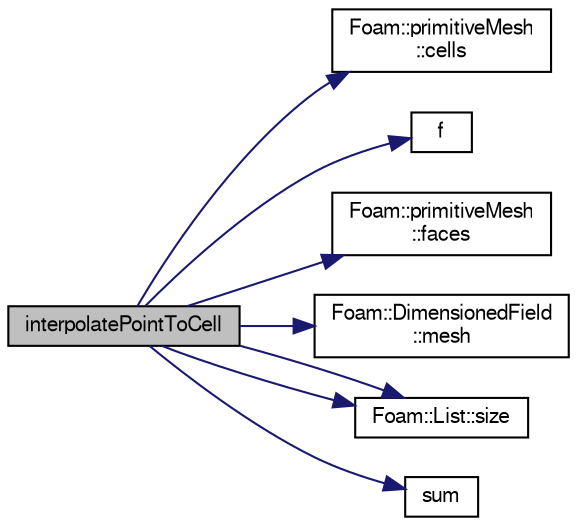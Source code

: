 digraph "interpolatePointToCell"
{
  bgcolor="transparent";
  edge [fontname="FreeSans",fontsize="10",labelfontname="FreeSans",labelfontsize="10"];
  node [fontname="FreeSans",fontsize="10",shape=record];
  rankdir="LR";
  Node109821 [label="interpolatePointToCell",height=0.2,width=0.4,color="black", fillcolor="grey75", style="filled", fontcolor="black"];
  Node109821 -> Node109822 [color="midnightblue",fontsize="10",style="solid",fontname="FreeSans"];
  Node109822 [label="Foam::primitiveMesh\l::cells",height=0.2,width=0.4,color="black",URL="$a27530.html#af19bf800d725a623c7b1d0101d65e7d3"];
  Node109821 -> Node109823 [color="midnightblue",fontsize="10",style="solid",fontname="FreeSans"];
  Node109823 [label="f",height=0.2,width=0.4,color="black",URL="$a17900.html#a888be93833ac7a23170555c69c690288"];
  Node109821 -> Node109824 [color="midnightblue",fontsize="10",style="solid",fontname="FreeSans"];
  Node109824 [label="Foam::primitiveMesh\l::faces",height=0.2,width=0.4,color="black",URL="$a27530.html#a3669b3b29537f3a55bbd2ffa8c749f41",tooltip="Return faces. "];
  Node109821 -> Node109825 [color="midnightblue",fontsize="10",style="solid",fontname="FreeSans"];
  Node109825 [label="Foam::DimensionedField\l::mesh",height=0.2,width=0.4,color="black",URL="$a26390.html#a8f1110830348a1448a14ab5e3cf47e3b",tooltip="Return mesh. "];
  Node109821 -> Node109826 [color="midnightblue",fontsize="10",style="solid",fontname="FreeSans"];
  Node109826 [label="Foam::List::size",height=0.2,width=0.4,color="black",URL="$a25694.html#a8a5f6fa29bd4b500caf186f60245b384",tooltip="Override size to be inconsistent with allocated storage. "];
  Node109821 -> Node109826 [color="midnightblue",fontsize="10",style="solid",fontname="FreeSans"];
  Node109821 -> Node109827 [color="midnightblue",fontsize="10",style="solid",fontname="FreeSans"];
  Node109827 [label="sum",height=0.2,width=0.4,color="black",URL="$a21124.html#a3d8733143aad0e03b300186ab4bef137"];
}
